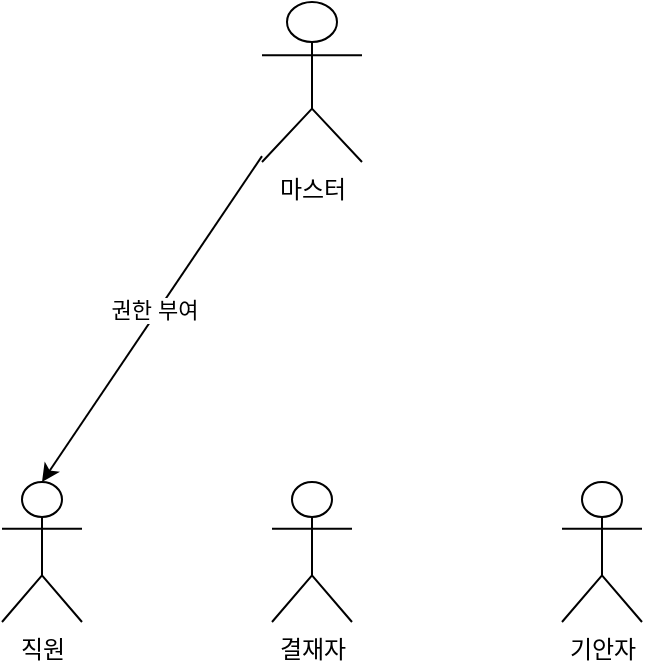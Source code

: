 <mxfile version="26.0.16">
  <diagram name="권한부여 다이어그램 수정" id="kt5N1nOAYXTMuBuhAOAW">
    <mxGraphModel dx="974" dy="428" grid="1" gridSize="10" guides="1" tooltips="1" connect="1" arrows="1" fold="1" page="1" pageScale="1" pageWidth="827" pageHeight="1169" math="0" shadow="0">
      <root>
        <mxCell id="0" />
        <mxCell id="1" parent="0" />
        
        <!-- 마스터 권한 -->
        <mxCell id="_zgztB828BG1MX7Zuyi1-1" value="마스터" style="shape=umlActor;verticalLabelPosition=bottom;verticalAlign=top;html=1;outlineConnect=0;" vertex="1" parent="1">
          <mxGeometry x="170" y="750" width="50" height="80" as="geometry" />
        </mxCell>
        
        <!-- 직원 역할 -->
        <mxCell id="_zgztB828BG1MX7Zuyi1-2" value="직원" style="shape=umlActor;verticalLabelPosition=bottom;verticalAlign=top;html=1;outlineConnect=0;" vertex="1" parent="1">
          <mxGeometry x="40" y="990" width="40" height="70" as="geometry" />
        </mxCell>
        
        <!-- 결재자 역할 -->
        <mxCell id="_zgztB828BG1MX7Zuyi1-3" value="결재자" style="shape=umlActor;verticalLabelPosition=bottom;verticalAlign=top;html=1;outlineConnect=0;" vertex="1" parent="1">
          <mxGeometry x="175" y="990" width="40" height="70" as="geometry" />
        </mxCell>
        
        <!-- 기안자 역할 -->
        <mxCell id="_zgztB828BG1MX7Zuyi1-4" value="기안자" style="shape=umlActor;verticalLabelPosition=bottom;verticalAlign=top;html=1;outlineConnect=0;" vertex="1" parent="1">
          <mxGeometry x="320" y="990" width="40" height="70" as="geometry" />
        </mxCell>

        <!-- 마스터 권한 부여 관계 -->
        <mxCell id="_zgztB828BG1MX7Zuyi1-11" value="" style="endArrow=classic;html=1;rounded=0;entryX=0.5;entryY=0;entryDx=0;entryDy=0;entryPerimeter=0;" edge="1" parent="1" source="_zgztB828BG1MX7Zuyi1-1" target="_zgztB828BG1MX7Zuyi1-2">
          <mxGeometry width="50" height="50" relative="1" as="geometry">
            <mxPoint x="80" y="890" as="sourcePoint" />
            <mxPoint x="130" y="840" as="targetPoint" />
          </mxGeometry>
        </mxCell>
        
        <!-- 권한 부여 및 역할 추가 관계 -->
        <mxCell id="_zgztB828BG1MX7Zuyi1-12" value="권한 부여" style="edgeLabel;html=1;align=center;verticalAlign=middle;resizable=0;points=[];" vertex="1" connectable="0" parent="_zgztB828BG1MX7Zuyi1-11">
          <mxGeometry x="-0.039" y="-2" relative="1" as="geometry">
            <mxPoint as="offset" />
          </mxGeometry>
        </mxCell>
        
        <!-- 추가적인 관계 정의 필요 -->
      </root>
    </mxGraphModel>
  </diagram>
</mxfile>
